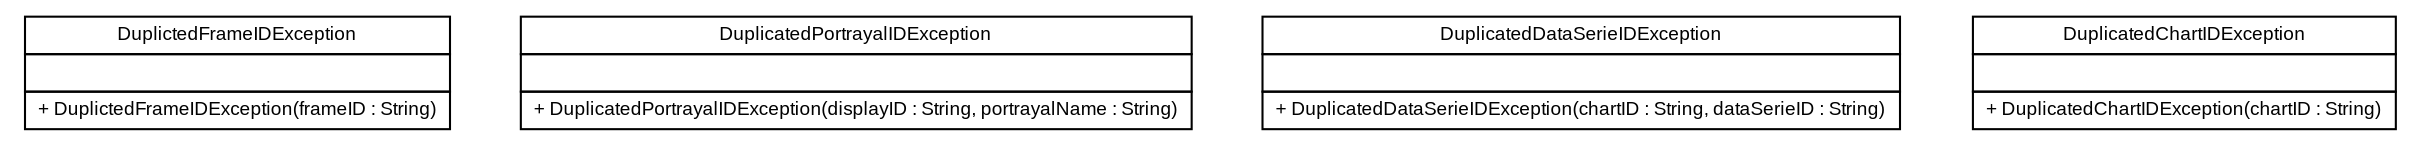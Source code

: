 #!/usr/local/bin/dot
#
# Class diagram 
# Generated by UMLGraph version 5.1 (http://www.umlgraph.org/)
#

digraph G {
	edge [fontname="arial",fontsize=10,labelfontname="arial",labelfontsize=10];
	node [fontname="arial",fontsize=10,shape=plaintext];
	nodesep=0.25;
	ranksep=0.5;
	// es.upm.dit.gsi.shanks.model.scenario.portrayal.exception.DuplictedFrameIDException
	c2133 [label=<<table title="es.upm.dit.gsi.shanks.model.scenario.portrayal.exception.DuplictedFrameIDException" border="0" cellborder="1" cellspacing="0" cellpadding="2" port="p" href="./DuplictedFrameIDException.html">
		<tr><td><table border="0" cellspacing="0" cellpadding="1">
<tr><td align="center" balign="center"> DuplictedFrameIDException </td></tr>
		</table></td></tr>
		<tr><td><table border="0" cellspacing="0" cellpadding="1">
<tr><td align="left" balign="left">  </td></tr>
		</table></td></tr>
		<tr><td><table border="0" cellspacing="0" cellpadding="1">
<tr><td align="left" balign="left"> + DuplictedFrameIDException(frameID : String) </td></tr>
		</table></td></tr>
		</table>>, fontname="arial", fontcolor="black", fontsize=9.0];
	// es.upm.dit.gsi.shanks.model.scenario.portrayal.exception.DuplicatedPortrayalIDException
	c2134 [label=<<table title="es.upm.dit.gsi.shanks.model.scenario.portrayal.exception.DuplicatedPortrayalIDException" border="0" cellborder="1" cellspacing="0" cellpadding="2" port="p" href="./DuplicatedPortrayalIDException.html">
		<tr><td><table border="0" cellspacing="0" cellpadding="1">
<tr><td align="center" balign="center"> DuplicatedPortrayalIDException </td></tr>
		</table></td></tr>
		<tr><td><table border="0" cellspacing="0" cellpadding="1">
<tr><td align="left" balign="left">  </td></tr>
		</table></td></tr>
		<tr><td><table border="0" cellspacing="0" cellpadding="1">
<tr><td align="left" balign="left"> + DuplicatedPortrayalIDException(displayID : String, portrayalName : String) </td></tr>
		</table></td></tr>
		</table>>, fontname="arial", fontcolor="black", fontsize=9.0];
	// es.upm.dit.gsi.shanks.model.scenario.portrayal.exception.DuplicatedDataSerieIDException
	c2135 [label=<<table title="es.upm.dit.gsi.shanks.model.scenario.portrayal.exception.DuplicatedDataSerieIDException" border="0" cellborder="1" cellspacing="0" cellpadding="2" port="p" href="./DuplicatedDataSerieIDException.html">
		<tr><td><table border="0" cellspacing="0" cellpadding="1">
<tr><td align="center" balign="center"> DuplicatedDataSerieIDException </td></tr>
		</table></td></tr>
		<tr><td><table border="0" cellspacing="0" cellpadding="1">
<tr><td align="left" balign="left">  </td></tr>
		</table></td></tr>
		<tr><td><table border="0" cellspacing="0" cellpadding="1">
<tr><td align="left" balign="left"> + DuplicatedDataSerieIDException(chartID : String, dataSerieID : String) </td></tr>
		</table></td></tr>
		</table>>, fontname="arial", fontcolor="black", fontsize=9.0];
	// es.upm.dit.gsi.shanks.model.scenario.portrayal.exception.DuplicatedChartIDException
	c2136 [label=<<table title="es.upm.dit.gsi.shanks.model.scenario.portrayal.exception.DuplicatedChartIDException" border="0" cellborder="1" cellspacing="0" cellpadding="2" port="p" href="./DuplicatedChartIDException.html">
		<tr><td><table border="0" cellspacing="0" cellpadding="1">
<tr><td align="center" balign="center"> DuplicatedChartIDException </td></tr>
		</table></td></tr>
		<tr><td><table border="0" cellspacing="0" cellpadding="1">
<tr><td align="left" balign="left">  </td></tr>
		</table></td></tr>
		<tr><td><table border="0" cellspacing="0" cellpadding="1">
<tr><td align="left" balign="left"> + DuplicatedChartIDException(chartID : String) </td></tr>
		</table></td></tr>
		</table>>, fontname="arial", fontcolor="black", fontsize=9.0];
}

